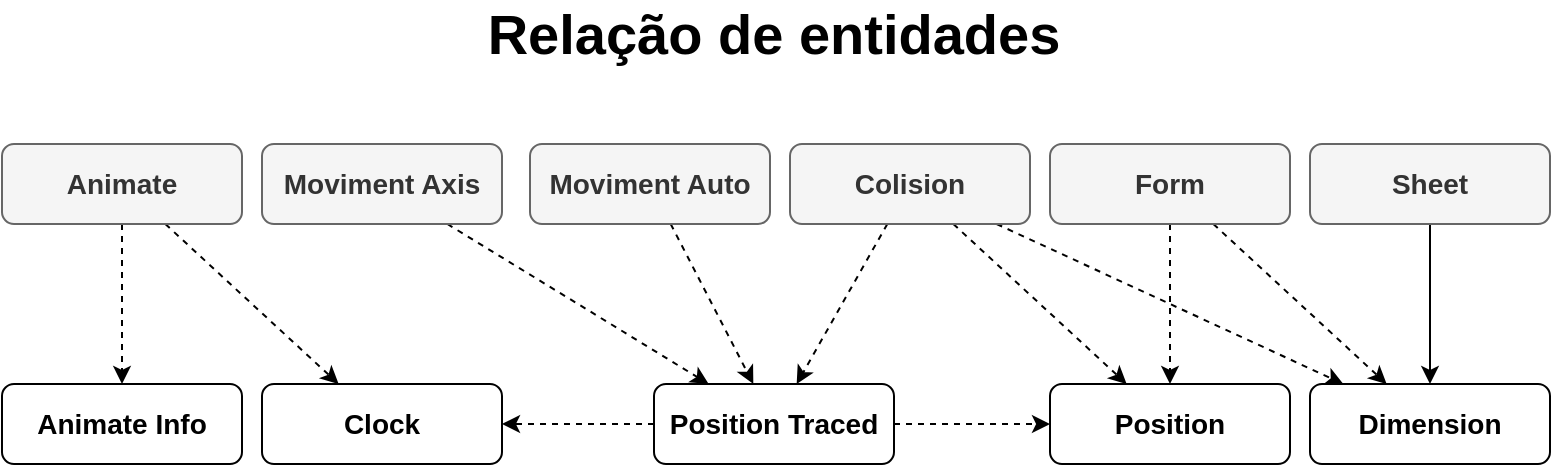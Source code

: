 <mxfile version="20.3.0" type="device"><diagram id="srZS_qksLh5Q_0c-KHaa" name="Página-1"><mxGraphModel dx="2249" dy="857" grid="1" gridSize="10" guides="1" tooltips="1" connect="1" arrows="1" fold="1" page="1" pageScale="1" pageWidth="827" pageHeight="1169" math="0" shadow="0"><root><mxCell id="0"/><mxCell id="1" parent="0"/><mxCell id="bns8QRadSoqfUaaZAlqa-1" value="&lt;font style=&quot;font-size: 28px;&quot;&gt;&lt;b&gt;Relação de entidades&lt;/b&gt;&lt;/font&gt;" style="text;html=1;strokeColor=none;fillColor=none;align=center;verticalAlign=middle;whiteSpace=wrap;rounded=0;" parent="1" vertex="1"><mxGeometry x="58" y="170" width="416" height="30" as="geometry"/></mxCell><mxCell id="bns8QRadSoqfUaaZAlqa-13" style="rounded=0;orthogonalLoop=1;jettySize=auto;html=1;fontSize=14;dashed=1;fontStyle=1;verticalAlign=middle;" parent="1" source="bns8QRadSoqfUaaZAlqa-2" target="bns8QRadSoqfUaaZAlqa-12" edge="1"><mxGeometry relative="1" as="geometry"/></mxCell><mxCell id="bns8QRadSoqfUaaZAlqa-14" style="rounded=0;orthogonalLoop=1;jettySize=auto;html=1;fontSize=14;dashed=1;fontStyle=1;verticalAlign=middle;" parent="1" source="bns8QRadSoqfUaaZAlqa-2" target="bns8QRadSoqfUaaZAlqa-11" edge="1"><mxGeometry relative="1" as="geometry"/></mxCell><mxCell id="bns8QRadSoqfUaaZAlqa-2" value="&lt;font style=&quot;font-size: 14px;&quot;&gt;Animate&lt;/font&gt;" style="rounded=1;whiteSpace=wrap;html=1;fontSize=14;fontStyle=1;align=center;verticalAlign=middle;fillColor=#f5f5f5;fontColor=#333333;strokeColor=#666666;" parent="1" vertex="1"><mxGeometry x="-120" y="240" width="120" height="40" as="geometry"/></mxCell><mxCell id="bns8QRadSoqfUaaZAlqa-23" style="edgeStyle=none;rounded=0;orthogonalLoop=1;jettySize=auto;html=1;dashed=1;fontSize=14;verticalAlign=middle;" parent="1" source="bns8QRadSoqfUaaZAlqa-3" target="bns8QRadSoqfUaaZAlqa-7" edge="1"><mxGeometry relative="1" as="geometry"/></mxCell><mxCell id="bns8QRadSoqfUaaZAlqa-41" style="edgeStyle=none;rounded=0;orthogonalLoop=1;jettySize=auto;html=1;dashed=1;fontSize=14;" parent="1" source="bns8QRadSoqfUaaZAlqa-3" target="bns8QRadSoqfUaaZAlqa-6" edge="1"><mxGeometry relative="1" as="geometry"/></mxCell><mxCell id="bns8QRadSoqfUaaZAlqa-42" style="edgeStyle=none;rounded=0;orthogonalLoop=1;jettySize=auto;html=1;dashed=1;fontSize=14;" parent="1" source="bns8QRadSoqfUaaZAlqa-3" target="bns8QRadSoqfUaaZAlqa-8" edge="1"><mxGeometry relative="1" as="geometry"/></mxCell><mxCell id="bns8QRadSoqfUaaZAlqa-3" value="&lt;font style=&quot;font-size: 14px;&quot;&gt;Colision&lt;/font&gt;" style="rounded=1;whiteSpace=wrap;html=1;fontSize=14;fontStyle=1;align=center;verticalAlign=middle;fillColor=#f5f5f5;fontColor=#333333;strokeColor=#666666;" parent="1" vertex="1"><mxGeometry x="274" y="240" width="120" height="40" as="geometry"/></mxCell><mxCell id="bns8QRadSoqfUaaZAlqa-18" style="rounded=0;orthogonalLoop=1;jettySize=auto;html=1;fontSize=14;dashed=1;verticalAlign=middle;" parent="1" source="bns8QRadSoqfUaaZAlqa-4" target="bns8QRadSoqfUaaZAlqa-7" edge="1"><mxGeometry relative="1" as="geometry"/></mxCell><mxCell id="bns8QRadSoqfUaaZAlqa-4" value="&lt;font style=&quot;font-size: 14px;&quot;&gt;Moviment Axis&lt;br style=&quot;font-size: 14px;&quot;&gt;&lt;/font&gt;" style="rounded=1;whiteSpace=wrap;html=1;fontSize=14;fontStyle=1;align=center;verticalAlign=middle;fillColor=#f5f5f5;fontColor=#333333;strokeColor=#666666;" parent="1" vertex="1"><mxGeometry x="10" y="240" width="120" height="40" as="geometry"/></mxCell><mxCell id="bns8QRadSoqfUaaZAlqa-19" style="rounded=0;orthogonalLoop=1;jettySize=auto;html=1;fontSize=14;dashed=1;verticalAlign=middle;" parent="1" source="bns8QRadSoqfUaaZAlqa-5" target="bns8QRadSoqfUaaZAlqa-7" edge="1"><mxGeometry relative="1" as="geometry"/></mxCell><mxCell id="bns8QRadSoqfUaaZAlqa-5" value="&lt;font style=&quot;font-size: 14px;&quot;&gt;Moviment Auto&lt;br style=&quot;font-size: 14px;&quot;&gt;&lt;/font&gt;" style="rounded=1;whiteSpace=wrap;html=1;fontSize=14;fontStyle=1;align=center;verticalAlign=middle;fillColor=#f5f5f5;fontColor=#333333;strokeColor=#666666;" parent="1" vertex="1"><mxGeometry x="144" y="240" width="120" height="40" as="geometry"/></mxCell><mxCell id="bns8QRadSoqfUaaZAlqa-6" value="&lt;font style=&quot;font-size: 14px;&quot;&gt;Position&lt;br style=&quot;font-size: 14px;&quot;&gt;&lt;/font&gt;" style="rounded=1;whiteSpace=wrap;html=1;fontSize=14;fontStyle=1;align=center;verticalAlign=middle;" parent="1" vertex="1"><mxGeometry x="404" y="360" width="120" height="40" as="geometry"/></mxCell><mxCell id="bns8QRadSoqfUaaZAlqa-15" style="rounded=0;orthogonalLoop=1;jettySize=auto;html=1;dashed=1;fontSize=14;verticalAlign=middle;" parent="1" source="bns8QRadSoqfUaaZAlqa-7" target="bns8QRadSoqfUaaZAlqa-6" edge="1"><mxGeometry relative="1" as="geometry"/></mxCell><mxCell id="bns8QRadSoqfUaaZAlqa-43" style="edgeStyle=none;rounded=0;orthogonalLoop=1;jettySize=auto;html=1;dashed=1;fontSize=14;" parent="1" source="bns8QRadSoqfUaaZAlqa-7" target="bns8QRadSoqfUaaZAlqa-11" edge="1"><mxGeometry relative="1" as="geometry"/></mxCell><mxCell id="bns8QRadSoqfUaaZAlqa-7" value="&lt;font style=&quot;font-size: 14px;&quot;&gt;Position Traced&lt;br style=&quot;font-size: 14px;&quot;&gt;&lt;/font&gt;" style="rounded=1;whiteSpace=wrap;html=1;fontSize=14;fontStyle=1;align=center;verticalAlign=middle;" parent="1" vertex="1"><mxGeometry x="206" y="360" width="120" height="40" as="geometry"/></mxCell><mxCell id="bns8QRadSoqfUaaZAlqa-8" value="&lt;font style=&quot;font-size: 14px;&quot;&gt;Dimension&lt;br style=&quot;font-size: 14px;&quot;&gt;&lt;/font&gt;" style="rounded=1;whiteSpace=wrap;html=1;fontSize=14;fontStyle=1;align=center;verticalAlign=middle;" parent="1" vertex="1"><mxGeometry x="534" y="360" width="120" height="40" as="geometry"/></mxCell><mxCell id="bns8QRadSoqfUaaZAlqa-21" style="edgeStyle=none;rounded=0;orthogonalLoop=1;jettySize=auto;html=1;dashed=1;fontSize=14;verticalAlign=middle;" parent="1" source="bns8QRadSoqfUaaZAlqa-9" target="bns8QRadSoqfUaaZAlqa-6" edge="1"><mxGeometry relative="1" as="geometry"/></mxCell><mxCell id="bns8QRadSoqfUaaZAlqa-22" style="edgeStyle=none;rounded=0;orthogonalLoop=1;jettySize=auto;html=1;dashed=1;fontSize=14;verticalAlign=middle;" parent="1" source="bns8QRadSoqfUaaZAlqa-9" target="bns8QRadSoqfUaaZAlqa-8" edge="1"><mxGeometry relative="1" as="geometry"/></mxCell><mxCell id="bns8QRadSoqfUaaZAlqa-9" value="&lt;font style=&quot;font-size: 14px;&quot;&gt;Form&lt;br style=&quot;font-size: 14px;&quot;&gt;&lt;/font&gt;" style="rounded=1;whiteSpace=wrap;html=1;fontSize=14;fontStyle=1;align=center;verticalAlign=middle;fillColor=#f5f5f5;strokeColor=#666666;fontColor=#333333;" parent="1" vertex="1"><mxGeometry x="404" y="240" width="120" height="40" as="geometry"/></mxCell><mxCell id="bns8QRadSoqfUaaZAlqa-16" style="rounded=0;orthogonalLoop=1;jettySize=auto;html=1;fontSize=14;verticalAlign=middle;" parent="1" source="bns8QRadSoqfUaaZAlqa-10" target="bns8QRadSoqfUaaZAlqa-8" edge="1"><mxGeometry relative="1" as="geometry"><mxPoint x="520.923" y="540" as="sourcePoint"/></mxGeometry></mxCell><mxCell id="bns8QRadSoqfUaaZAlqa-10" value="&lt;font style=&quot;font-size: 14px;&quot;&gt;Sheet&lt;br style=&quot;font-size: 14px;&quot;&gt;&lt;/font&gt;" style="rounded=1;whiteSpace=wrap;html=1;fontSize=14;fontStyle=1;align=center;verticalAlign=middle;fillColor=#f5f5f5;fontColor=#333333;strokeColor=#666666;" parent="1" vertex="1"><mxGeometry x="534" y="240" width="120" height="40" as="geometry"/></mxCell><mxCell id="bns8QRadSoqfUaaZAlqa-11" value="&lt;font style=&quot;font-size: 14px;&quot;&gt;Clock&lt;br style=&quot;font-size: 14px;&quot;&gt;&lt;/font&gt;" style="rounded=1;whiteSpace=wrap;html=1;fontSize=14;fontStyle=1;align=center;verticalAlign=middle;" parent="1" vertex="1"><mxGeometry x="10" y="360" width="120" height="40" as="geometry"/></mxCell><mxCell id="bns8QRadSoqfUaaZAlqa-12" value="&lt;font style=&quot;font-size: 14px;&quot;&gt;Animate Info&lt;/font&gt;" style="rounded=1;whiteSpace=wrap;html=1;fontSize=14;fontStyle=1;align=center;verticalAlign=middle;" parent="1" vertex="1"><mxGeometry x="-120" y="360" width="120" height="40" as="geometry"/></mxCell><mxCell id="bns8QRadSoqfUaaZAlqa-28" style="edgeStyle=none;rounded=0;orthogonalLoop=1;jettySize=auto;html=1;exitX=0.5;exitY=0;exitDx=0;exitDy=0;dashed=1;fontSize=14;verticalAlign=middle;fillColor=#f5f5f5;strokeColor=#666666;" parent="1" source="bns8QRadSoqfUaaZAlqa-5" target="bns8QRadSoqfUaaZAlqa-5" edge="1"><mxGeometry relative="1" as="geometry"/></mxCell><mxCell id="bns8QRadSoqfUaaZAlqa-44" style="edgeStyle=none;rounded=0;orthogonalLoop=1;jettySize=auto;html=1;exitX=0;exitY=0.5;exitDx=0;exitDy=0;dashed=1;fontSize=14;" parent="1" source="bns8QRadSoqfUaaZAlqa-7" target="bns8QRadSoqfUaaZAlqa-7" edge="1"><mxGeometry relative="1" as="geometry"/></mxCell></root></mxGraphModel></diagram></mxfile>
